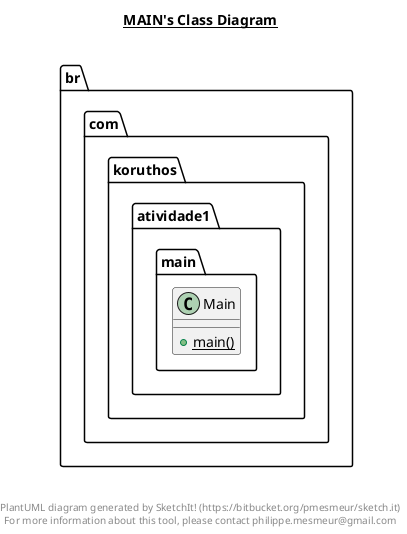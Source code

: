 @startuml

title __MAIN's Class Diagram__\n

  namespace br.com.koruthos.atividade1.main {
    class br.com.koruthos.atividade1.main.Main {
        {static} + main()
    }
  }
  



right footer


PlantUML diagram generated by SketchIt! (https://bitbucket.org/pmesmeur/sketch.it)
For more information about this tool, please contact philippe.mesmeur@gmail.com
endfooter

@enduml
